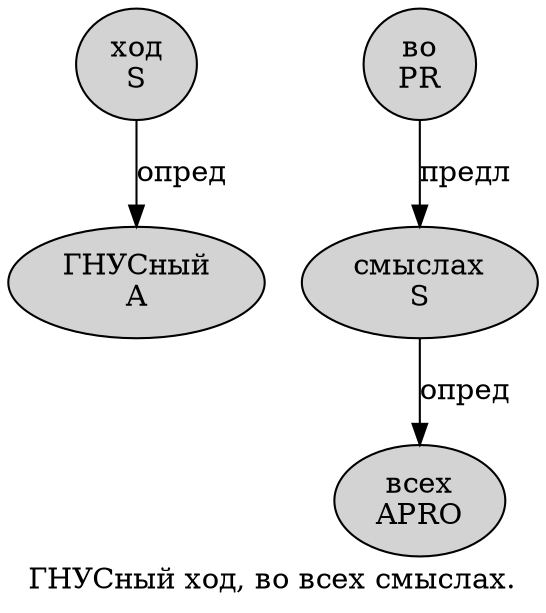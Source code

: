 digraph SENTENCE_4978 {
	graph [label="ГНУСный ход, во всех смыслах."]
	node [style=filled]
		0 [label="ГНУСный
A" color="" fillcolor=lightgray penwidth=1 shape=ellipse]
		1 [label="ход
S" color="" fillcolor=lightgray penwidth=1 shape=ellipse]
		3 [label="во
PR" color="" fillcolor=lightgray penwidth=1 shape=ellipse]
		4 [label="всех
APRO" color="" fillcolor=lightgray penwidth=1 shape=ellipse]
		5 [label="смыслах
S" color="" fillcolor=lightgray penwidth=1 shape=ellipse]
			1 -> 0 [label="опред"]
			5 -> 4 [label="опред"]
			3 -> 5 [label="предл"]
}